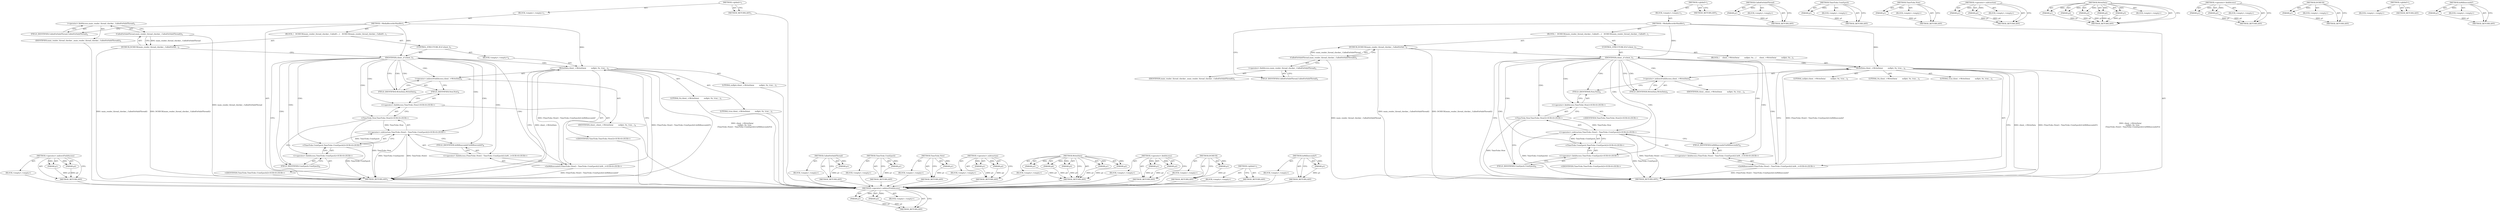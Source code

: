 digraph "InMillisecondsF" {
vulnerable_79 [label=<(METHOD,&lt;operator&gt;.indirectFieldAccess)>];
vulnerable_80 [label=<(PARAM,p1)>];
vulnerable_81 [label=<(PARAM,p2)>];
vulnerable_82 [label=<(BLOCK,&lt;empty&gt;,&lt;empty&gt;)>];
vulnerable_83 [label=<(METHOD_RETURN,ANY)>];
vulnerable_6 [label=<(METHOD,&lt;global&gt;)<SUB>1</SUB>>];
vulnerable_7 [label=<(BLOCK,&lt;empty&gt;,&lt;empty&gt;)<SUB>1</SUB>>];
vulnerable_8 [label=<(METHOD,~MediaRecorderHandler)<SUB>1</SUB>>];
vulnerable_9 [label=<(BLOCK,{
   DCHECK(main_render_thread_checker_.CalledO...,{
   DCHECK(main_render_thread_checker_.CalledO...)<SUB>1</SUB>>];
vulnerable_10 [label=<(DCHECK,DCHECK(main_render_thread_checker_.CalledOnVali...)<SUB>2</SUB>>];
vulnerable_11 [label=<(CalledOnValidThread,main_render_thread_checker_.CalledOnValidThread())<SUB>2</SUB>>];
vulnerable_12 [label=<(&lt;operator&gt;.fieldAccess,main_render_thread_checker_.CalledOnValidThread)<SUB>2</SUB>>];
vulnerable_13 [label=<(IDENTIFIER,main_render_thread_checker_,main_render_thread_checker_.CalledOnValidThread())<SUB>2</SUB>>];
vulnerable_14 [label=<(FIELD_IDENTIFIER,CalledOnValidThread,CalledOnValidThread)<SUB>2</SUB>>];
vulnerable_15 [label=<(CONTROL_STRUCTURE,IF,if (client_))<SUB>3</SUB>>];
vulnerable_16 [label=<(IDENTIFIER,client_,if (client_))<SUB>3</SUB>>];
vulnerable_17 [label=<(BLOCK,&lt;empty&gt;,&lt;empty&gt;)<SUB>4</SUB>>];
vulnerable_18 [label=<(WriteData,client_-&gt;WriteData(
         nullptr, 0u, true,...)<SUB>4</SUB>>];
vulnerable_19 [label=<(&lt;operator&gt;.indirectFieldAccess,client_-&gt;WriteData)<SUB>4</SUB>>];
vulnerable_20 [label=<(IDENTIFIER,client_,client_-&gt;WriteData(
         nullptr, 0u, true,...)<SUB>4</SUB>>];
vulnerable_21 [label=<(FIELD_IDENTIFIER,WriteData,WriteData)<SUB>4</SUB>>];
vulnerable_22 [label=<(LITERAL,nullptr,client_-&gt;WriteData(
         nullptr, 0u, true,...)<SUB>5</SUB>>];
vulnerable_23 [label=<(LITERAL,0u,client_-&gt;WriteData(
         nullptr, 0u, true,...)<SUB>5</SUB>>];
vulnerable_24 [label=<(LITERAL,true,client_-&gt;WriteData(
         nullptr, 0u, true,...)<SUB>5</SUB>>];
vulnerable_25 [label="<(InMillisecondsF,(TimeTicks::Now() - TimeTicks::UnixEpoch()).InM...)<SUB>6</SUB>>"];
vulnerable_26 [label="<(&lt;operator&gt;.fieldAccess,(TimeTicks::Now() - TimeTicks::UnixEpoch()).InM...)<SUB>6</SUB>>"];
vulnerable_27 [label="<(&lt;operator&gt;.subtraction,TimeTicks::Now() - TimeTicks::UnixEpoch())<SUB>6</SUB>>"];
vulnerable_28 [label="<(TimeTicks.Now,TimeTicks::Now())<SUB>6</SUB>>"];
vulnerable_29 [label="<(&lt;operator&gt;.fieldAccess,TimeTicks::Now)<SUB>6</SUB>>"];
vulnerable_30 [label="<(IDENTIFIER,TimeTicks,TimeTicks::Now())<SUB>6</SUB>>"];
vulnerable_31 [label=<(FIELD_IDENTIFIER,Now,Now)<SUB>6</SUB>>];
vulnerable_32 [label="<(TimeTicks.UnixEpoch,TimeTicks::UnixEpoch())<SUB>6</SUB>>"];
vulnerable_33 [label="<(&lt;operator&gt;.fieldAccess,TimeTicks::UnixEpoch)<SUB>6</SUB>>"];
vulnerable_34 [label="<(IDENTIFIER,TimeTicks,TimeTicks::UnixEpoch())<SUB>6</SUB>>"];
vulnerable_35 [label=<(FIELD_IDENTIFIER,UnixEpoch,UnixEpoch)<SUB>6</SUB>>];
vulnerable_36 [label=<(FIELD_IDENTIFIER,InMillisecondsF,InMillisecondsF)<SUB>6</SUB>>];
vulnerable_37 [label=<(METHOD_RETURN,ANY)<SUB>1</SUB>>];
vulnerable_39 [label=<(METHOD_RETURN,ANY)<SUB>1</SUB>>];
vulnerable_62 [label=<(METHOD,CalledOnValidThread)>];
vulnerable_63 [label=<(PARAM,p1)>];
vulnerable_64 [label=<(BLOCK,&lt;empty&gt;,&lt;empty&gt;)>];
vulnerable_65 [label=<(METHOD_RETURN,ANY)>];
vulnerable_97 [label=<(METHOD,TimeTicks.UnixEpoch)>];
vulnerable_98 [label=<(PARAM,p1)>];
vulnerable_99 [label=<(BLOCK,&lt;empty&gt;,&lt;empty&gt;)>];
vulnerable_100 [label=<(METHOD_RETURN,ANY)>];
vulnerable_93 [label=<(METHOD,TimeTicks.Now)>];
vulnerable_94 [label=<(PARAM,p1)>];
vulnerable_95 [label=<(BLOCK,&lt;empty&gt;,&lt;empty&gt;)>];
vulnerable_96 [label=<(METHOD_RETURN,ANY)>];
vulnerable_88 [label=<(METHOD,&lt;operator&gt;.subtraction)>];
vulnerable_89 [label=<(PARAM,p1)>];
vulnerable_90 [label=<(PARAM,p2)>];
vulnerable_91 [label=<(BLOCK,&lt;empty&gt;,&lt;empty&gt;)>];
vulnerable_92 [label=<(METHOD_RETURN,ANY)>];
vulnerable_71 [label=<(METHOD,WriteData)>];
vulnerable_72 [label=<(PARAM,p1)>];
vulnerable_73 [label=<(PARAM,p2)>];
vulnerable_74 [label=<(PARAM,p3)>];
vulnerable_75 [label=<(PARAM,p4)>];
vulnerable_76 [label=<(PARAM,p5)>];
vulnerable_77 [label=<(BLOCK,&lt;empty&gt;,&lt;empty&gt;)>];
vulnerable_78 [label=<(METHOD_RETURN,ANY)>];
vulnerable_66 [label=<(METHOD,&lt;operator&gt;.fieldAccess)>];
vulnerable_67 [label=<(PARAM,p1)>];
vulnerable_68 [label=<(PARAM,p2)>];
vulnerable_69 [label=<(BLOCK,&lt;empty&gt;,&lt;empty&gt;)>];
vulnerable_70 [label=<(METHOD_RETURN,ANY)>];
vulnerable_58 [label=<(METHOD,DCHECK)>];
vulnerable_59 [label=<(PARAM,p1)>];
vulnerable_60 [label=<(BLOCK,&lt;empty&gt;,&lt;empty&gt;)>];
vulnerable_61 [label=<(METHOD_RETURN,ANY)>];
vulnerable_52 [label=<(METHOD,&lt;global&gt;)<SUB>1</SUB>>];
vulnerable_53 [label=<(BLOCK,&lt;empty&gt;,&lt;empty&gt;)>];
vulnerable_54 [label=<(METHOD_RETURN,ANY)>];
vulnerable_84 [label=<(METHOD,InMillisecondsF)>];
vulnerable_85 [label=<(PARAM,p1)>];
vulnerable_86 [label=<(BLOCK,&lt;empty&gt;,&lt;empty&gt;)>];
vulnerable_87 [label=<(METHOD_RETURN,ANY)>];
fixed_79 [label=<(METHOD,&lt;operator&gt;.indirectFieldAccess)>];
fixed_80 [label=<(PARAM,p1)>];
fixed_81 [label=<(PARAM,p2)>];
fixed_82 [label=<(BLOCK,&lt;empty&gt;,&lt;empty&gt;)>];
fixed_83 [label=<(METHOD_RETURN,ANY)>];
fixed_6 [label=<(METHOD,&lt;global&gt;)<SUB>1</SUB>>];
fixed_7 [label=<(BLOCK,&lt;empty&gt;,&lt;empty&gt;)<SUB>1</SUB>>];
fixed_8 [label=<(METHOD,~MediaRecorderHandler)<SUB>1</SUB>>];
fixed_9 [label=<(BLOCK,{
   DCHECK(main_render_thread_checker_.CalledO...,{
   DCHECK(main_render_thread_checker_.CalledO...)<SUB>1</SUB>>];
fixed_10 [label=<(DCHECK,DCHECK(main_render_thread_checker_.CalledOnVali...)<SUB>2</SUB>>];
fixed_11 [label=<(CalledOnValidThread,main_render_thread_checker_.CalledOnValidThread())<SUB>2</SUB>>];
fixed_12 [label=<(&lt;operator&gt;.fieldAccess,main_render_thread_checker_.CalledOnValidThread)<SUB>2</SUB>>];
fixed_13 [label=<(IDENTIFIER,main_render_thread_checker_,main_render_thread_checker_.CalledOnValidThread())<SUB>2</SUB>>];
fixed_14 [label=<(FIELD_IDENTIFIER,CalledOnValidThread,CalledOnValidThread)<SUB>2</SUB>>];
fixed_15 [label=<(CONTROL_STRUCTURE,IF,if (client_))<SUB>3</SUB>>];
fixed_16 [label=<(IDENTIFIER,client_,if (client_))<SUB>3</SUB>>];
fixed_17 [label=<(BLOCK,{
     client_-&gt;WriteData(
         nullptr, 0u...,{
     client_-&gt;WriteData(
         nullptr, 0u...)<SUB>3</SUB>>];
fixed_18 [label=<(WriteData,client_-&gt;WriteData(
         nullptr, 0u, true,...)<SUB>4</SUB>>];
fixed_19 [label=<(&lt;operator&gt;.indirectFieldAccess,client_-&gt;WriteData)<SUB>4</SUB>>];
fixed_20 [label=<(IDENTIFIER,client_,client_-&gt;WriteData(
         nullptr, 0u, true,...)<SUB>4</SUB>>];
fixed_21 [label=<(FIELD_IDENTIFIER,WriteData,WriteData)<SUB>4</SUB>>];
fixed_22 [label=<(LITERAL,nullptr,client_-&gt;WriteData(
         nullptr, 0u, true,...)<SUB>5</SUB>>];
fixed_23 [label=<(LITERAL,0u,client_-&gt;WriteData(
         nullptr, 0u, true,...)<SUB>5</SUB>>];
fixed_24 [label=<(LITERAL,true,client_-&gt;WriteData(
         nullptr, 0u, true,...)<SUB>5</SUB>>];
fixed_25 [label="<(InMillisecondsF,(TimeTicks::Now() - TimeTicks::UnixEpoch()).InM...)<SUB>6</SUB>>"];
fixed_26 [label="<(&lt;operator&gt;.fieldAccess,(TimeTicks::Now() - TimeTicks::UnixEpoch()).InM...)<SUB>6</SUB>>"];
fixed_27 [label="<(&lt;operator&gt;.subtraction,TimeTicks::Now() - TimeTicks::UnixEpoch())<SUB>6</SUB>>"];
fixed_28 [label="<(TimeTicks.Now,TimeTicks::Now())<SUB>6</SUB>>"];
fixed_29 [label="<(&lt;operator&gt;.fieldAccess,TimeTicks::Now)<SUB>6</SUB>>"];
fixed_30 [label="<(IDENTIFIER,TimeTicks,TimeTicks::Now())<SUB>6</SUB>>"];
fixed_31 [label=<(FIELD_IDENTIFIER,Now,Now)<SUB>6</SUB>>];
fixed_32 [label="<(TimeTicks.UnixEpoch,TimeTicks::UnixEpoch())<SUB>6</SUB>>"];
fixed_33 [label="<(&lt;operator&gt;.fieldAccess,TimeTicks::UnixEpoch)<SUB>6</SUB>>"];
fixed_34 [label="<(IDENTIFIER,TimeTicks,TimeTicks::UnixEpoch())<SUB>6</SUB>>"];
fixed_35 [label=<(FIELD_IDENTIFIER,UnixEpoch,UnixEpoch)<SUB>6</SUB>>];
fixed_36 [label=<(FIELD_IDENTIFIER,InMillisecondsF,InMillisecondsF)<SUB>6</SUB>>];
fixed_37 [label=<(METHOD_RETURN,ANY)<SUB>1</SUB>>];
fixed_39 [label=<(METHOD_RETURN,ANY)<SUB>1</SUB>>];
fixed_62 [label=<(METHOD,CalledOnValidThread)>];
fixed_63 [label=<(PARAM,p1)>];
fixed_64 [label=<(BLOCK,&lt;empty&gt;,&lt;empty&gt;)>];
fixed_65 [label=<(METHOD_RETURN,ANY)>];
fixed_97 [label=<(METHOD,TimeTicks.UnixEpoch)>];
fixed_98 [label=<(PARAM,p1)>];
fixed_99 [label=<(BLOCK,&lt;empty&gt;,&lt;empty&gt;)>];
fixed_100 [label=<(METHOD_RETURN,ANY)>];
fixed_93 [label=<(METHOD,TimeTicks.Now)>];
fixed_94 [label=<(PARAM,p1)>];
fixed_95 [label=<(BLOCK,&lt;empty&gt;,&lt;empty&gt;)>];
fixed_96 [label=<(METHOD_RETURN,ANY)>];
fixed_88 [label=<(METHOD,&lt;operator&gt;.subtraction)>];
fixed_89 [label=<(PARAM,p1)>];
fixed_90 [label=<(PARAM,p2)>];
fixed_91 [label=<(BLOCK,&lt;empty&gt;,&lt;empty&gt;)>];
fixed_92 [label=<(METHOD_RETURN,ANY)>];
fixed_71 [label=<(METHOD,WriteData)>];
fixed_72 [label=<(PARAM,p1)>];
fixed_73 [label=<(PARAM,p2)>];
fixed_74 [label=<(PARAM,p3)>];
fixed_75 [label=<(PARAM,p4)>];
fixed_76 [label=<(PARAM,p5)>];
fixed_77 [label=<(BLOCK,&lt;empty&gt;,&lt;empty&gt;)>];
fixed_78 [label=<(METHOD_RETURN,ANY)>];
fixed_66 [label=<(METHOD,&lt;operator&gt;.fieldAccess)>];
fixed_67 [label=<(PARAM,p1)>];
fixed_68 [label=<(PARAM,p2)>];
fixed_69 [label=<(BLOCK,&lt;empty&gt;,&lt;empty&gt;)>];
fixed_70 [label=<(METHOD_RETURN,ANY)>];
fixed_58 [label=<(METHOD,DCHECK)>];
fixed_59 [label=<(PARAM,p1)>];
fixed_60 [label=<(BLOCK,&lt;empty&gt;,&lt;empty&gt;)>];
fixed_61 [label=<(METHOD_RETURN,ANY)>];
fixed_52 [label=<(METHOD,&lt;global&gt;)<SUB>1</SUB>>];
fixed_53 [label=<(BLOCK,&lt;empty&gt;,&lt;empty&gt;)>];
fixed_54 [label=<(METHOD_RETURN,ANY)>];
fixed_84 [label=<(METHOD,InMillisecondsF)>];
fixed_85 [label=<(PARAM,p1)>];
fixed_86 [label=<(BLOCK,&lt;empty&gt;,&lt;empty&gt;)>];
fixed_87 [label=<(METHOD_RETURN,ANY)>];
vulnerable_79 -> vulnerable_80  [key=0, label="AST: "];
vulnerable_79 -> vulnerable_80  [key=1, label="DDG: "];
vulnerable_79 -> vulnerable_82  [key=0, label="AST: "];
vulnerable_79 -> vulnerable_81  [key=0, label="AST: "];
vulnerable_79 -> vulnerable_81  [key=1, label="DDG: "];
vulnerable_79 -> vulnerable_83  [key=0, label="AST: "];
vulnerable_79 -> vulnerable_83  [key=1, label="CFG: "];
vulnerable_80 -> vulnerable_83  [key=0, label="DDG: p1"];
vulnerable_81 -> vulnerable_83  [key=0, label="DDG: p2"];
vulnerable_82 -> fixed_79  [key=0];
vulnerable_83 -> fixed_79  [key=0];
vulnerable_6 -> vulnerable_7  [key=0, label="AST: "];
vulnerable_6 -> vulnerable_39  [key=0, label="AST: "];
vulnerable_6 -> vulnerable_39  [key=1, label="CFG: "];
vulnerable_7 -> vulnerable_8  [key=0, label="AST: "];
vulnerable_8 -> vulnerable_9  [key=0, label="AST: "];
vulnerable_8 -> vulnerable_37  [key=0, label="AST: "];
vulnerable_8 -> vulnerable_14  [key=0, label="CFG: "];
vulnerable_8 -> vulnerable_16  [key=0, label="DDG: "];
vulnerable_8 -> vulnerable_18  [key=0, label="DDG: "];
vulnerable_9 -> vulnerable_10  [key=0, label="AST: "];
vulnerable_9 -> vulnerable_15  [key=0, label="AST: "];
vulnerable_10 -> vulnerable_11  [key=0, label="AST: "];
vulnerable_10 -> vulnerable_16  [key=0, label="CFG: "];
vulnerable_10 -> vulnerable_37  [key=0, label="DDG: main_render_thread_checker_.CalledOnValidThread()"];
vulnerable_10 -> vulnerable_37  [key=1, label="DDG: DCHECK(main_render_thread_checker_.CalledOnValidThread())"];
vulnerable_11 -> vulnerable_12  [key=0, label="AST: "];
vulnerable_11 -> vulnerable_10  [key=0, label="CFG: "];
vulnerable_11 -> vulnerable_10  [key=1, label="DDG: main_render_thread_checker_.CalledOnValidThread"];
vulnerable_11 -> vulnerable_37  [key=0, label="DDG: main_render_thread_checker_.CalledOnValidThread"];
vulnerable_12 -> vulnerable_13  [key=0, label="AST: "];
vulnerable_12 -> vulnerable_14  [key=0, label="AST: "];
vulnerable_12 -> vulnerable_11  [key=0, label="CFG: "];
vulnerable_13 -> fixed_79  [key=0];
vulnerable_14 -> vulnerable_12  [key=0, label="CFG: "];
vulnerable_15 -> vulnerable_16  [key=0, label="AST: "];
vulnerable_15 -> vulnerable_17  [key=0, label="AST: "];
vulnerable_16 -> vulnerable_37  [key=0, label="CFG: "];
vulnerable_16 -> vulnerable_21  [key=0, label="CFG: "];
vulnerable_16 -> vulnerable_21  [key=1, label="CDG: "];
vulnerable_16 -> vulnerable_29  [key=0, label="CDG: "];
vulnerable_16 -> vulnerable_32  [key=0, label="CDG: "];
vulnerable_16 -> vulnerable_18  [key=0, label="CDG: "];
vulnerable_16 -> vulnerable_33  [key=0, label="CDG: "];
vulnerable_16 -> vulnerable_26  [key=0, label="CDG: "];
vulnerable_16 -> vulnerable_19  [key=0, label="CDG: "];
vulnerable_16 -> vulnerable_28  [key=0, label="CDG: "];
vulnerable_16 -> vulnerable_36  [key=0, label="CDG: "];
vulnerable_16 -> vulnerable_35  [key=0, label="CDG: "];
vulnerable_16 -> vulnerable_25  [key=0, label="CDG: "];
vulnerable_16 -> vulnerable_27  [key=0, label="CDG: "];
vulnerable_16 -> vulnerable_31  [key=0, label="CDG: "];
vulnerable_17 -> vulnerable_18  [key=0, label="AST: "];
vulnerable_18 -> vulnerable_19  [key=0, label="AST: "];
vulnerable_18 -> vulnerable_22  [key=0, label="AST: "];
vulnerable_18 -> vulnerable_23  [key=0, label="AST: "];
vulnerable_18 -> vulnerable_24  [key=0, label="AST: "];
vulnerable_18 -> vulnerable_25  [key=0, label="AST: "];
vulnerable_18 -> vulnerable_37  [key=0, label="CFG: "];
vulnerable_18 -> vulnerable_37  [key=1, label="DDG: client_-&gt;WriteData"];
vulnerable_18 -> vulnerable_37  [key=2, label="DDG: (TimeTicks::Now() - TimeTicks::UnixEpoch()).InMillisecondsF()"];
vulnerable_18 -> vulnerable_37  [key=3, label="DDG: client_-&gt;WriteData(
         nullptr, 0u, true,
         (TimeTicks::Now() - TimeTicks::UnixEpoch()).InMillisecondsF())"];
vulnerable_19 -> vulnerable_20  [key=0, label="AST: "];
vulnerable_19 -> vulnerable_21  [key=0, label="AST: "];
vulnerable_19 -> vulnerable_31  [key=0, label="CFG: "];
vulnerable_20 -> fixed_79  [key=0];
vulnerable_21 -> vulnerable_19  [key=0, label="CFG: "];
vulnerable_22 -> fixed_79  [key=0];
vulnerable_23 -> fixed_79  [key=0];
vulnerable_24 -> fixed_79  [key=0];
vulnerable_25 -> vulnerable_26  [key=0, label="AST: "];
vulnerable_25 -> vulnerable_18  [key=0, label="CFG: "];
vulnerable_25 -> vulnerable_18  [key=1, label="DDG: (TimeTicks::Now() - TimeTicks::UnixEpoch()).InMillisecondsF"];
vulnerable_25 -> vulnerable_37  [key=0, label="DDG: (TimeTicks::Now() - TimeTicks::UnixEpoch()).InMillisecondsF"];
vulnerable_26 -> vulnerable_27  [key=0, label="AST: "];
vulnerable_26 -> vulnerable_36  [key=0, label="AST: "];
vulnerable_26 -> vulnerable_25  [key=0, label="CFG: "];
vulnerable_27 -> vulnerable_28  [key=0, label="AST: "];
vulnerable_27 -> vulnerable_32  [key=0, label="AST: "];
vulnerable_27 -> vulnerable_36  [key=0, label="CFG: "];
vulnerable_27 -> vulnerable_37  [key=0, label="DDG: TimeTicks::Now()"];
vulnerable_27 -> vulnerable_37  [key=1, label="DDG: TimeTicks::UnixEpoch()"];
vulnerable_28 -> vulnerable_29  [key=0, label="AST: "];
vulnerable_28 -> vulnerable_35  [key=0, label="CFG: "];
vulnerable_28 -> vulnerable_37  [key=0, label="DDG: TimeTicks::Now"];
vulnerable_28 -> vulnerable_27  [key=0, label="DDG: TimeTicks::Now"];
vulnerable_29 -> vulnerable_30  [key=0, label="AST: "];
vulnerable_29 -> vulnerable_31  [key=0, label="AST: "];
vulnerable_29 -> vulnerable_28  [key=0, label="CFG: "];
vulnerable_30 -> fixed_79  [key=0];
vulnerable_31 -> vulnerable_29  [key=0, label="CFG: "];
vulnerable_32 -> vulnerable_33  [key=0, label="AST: "];
vulnerable_32 -> vulnerable_27  [key=0, label="CFG: "];
vulnerable_32 -> vulnerable_27  [key=1, label="DDG: TimeTicks::UnixEpoch"];
vulnerable_32 -> vulnerable_37  [key=0, label="DDG: TimeTicks::UnixEpoch"];
vulnerable_33 -> vulnerable_34  [key=0, label="AST: "];
vulnerable_33 -> vulnerable_35  [key=0, label="AST: "];
vulnerable_33 -> vulnerable_32  [key=0, label="CFG: "];
vulnerable_34 -> fixed_79  [key=0];
vulnerable_35 -> vulnerable_33  [key=0, label="CFG: "];
vulnerable_36 -> vulnerable_26  [key=0, label="CFG: "];
vulnerable_37 -> fixed_79  [key=0];
vulnerable_39 -> fixed_79  [key=0];
vulnerable_62 -> vulnerable_63  [key=0, label="AST: "];
vulnerable_62 -> vulnerable_63  [key=1, label="DDG: "];
vulnerable_62 -> vulnerable_64  [key=0, label="AST: "];
vulnerable_62 -> vulnerable_65  [key=0, label="AST: "];
vulnerable_62 -> vulnerable_65  [key=1, label="CFG: "];
vulnerable_63 -> vulnerable_65  [key=0, label="DDG: p1"];
vulnerable_64 -> fixed_79  [key=0];
vulnerable_65 -> fixed_79  [key=0];
vulnerable_97 -> vulnerable_98  [key=0, label="AST: "];
vulnerable_97 -> vulnerable_98  [key=1, label="DDG: "];
vulnerable_97 -> vulnerable_99  [key=0, label="AST: "];
vulnerable_97 -> vulnerable_100  [key=0, label="AST: "];
vulnerable_97 -> vulnerable_100  [key=1, label="CFG: "];
vulnerable_98 -> vulnerable_100  [key=0, label="DDG: p1"];
vulnerable_99 -> fixed_79  [key=0];
vulnerable_100 -> fixed_79  [key=0];
vulnerable_93 -> vulnerable_94  [key=0, label="AST: "];
vulnerable_93 -> vulnerable_94  [key=1, label="DDG: "];
vulnerable_93 -> vulnerable_95  [key=0, label="AST: "];
vulnerable_93 -> vulnerable_96  [key=0, label="AST: "];
vulnerable_93 -> vulnerable_96  [key=1, label="CFG: "];
vulnerable_94 -> vulnerable_96  [key=0, label="DDG: p1"];
vulnerable_95 -> fixed_79  [key=0];
vulnerable_96 -> fixed_79  [key=0];
vulnerable_88 -> vulnerable_89  [key=0, label="AST: "];
vulnerable_88 -> vulnerable_89  [key=1, label="DDG: "];
vulnerable_88 -> vulnerable_91  [key=0, label="AST: "];
vulnerable_88 -> vulnerable_90  [key=0, label="AST: "];
vulnerable_88 -> vulnerable_90  [key=1, label="DDG: "];
vulnerable_88 -> vulnerable_92  [key=0, label="AST: "];
vulnerable_88 -> vulnerable_92  [key=1, label="CFG: "];
vulnerable_89 -> vulnerable_92  [key=0, label="DDG: p1"];
vulnerable_90 -> vulnerable_92  [key=0, label="DDG: p2"];
vulnerable_91 -> fixed_79  [key=0];
vulnerable_92 -> fixed_79  [key=0];
vulnerable_71 -> vulnerable_72  [key=0, label="AST: "];
vulnerable_71 -> vulnerable_72  [key=1, label="DDG: "];
vulnerable_71 -> vulnerable_77  [key=0, label="AST: "];
vulnerable_71 -> vulnerable_73  [key=0, label="AST: "];
vulnerable_71 -> vulnerable_73  [key=1, label="DDG: "];
vulnerable_71 -> vulnerable_78  [key=0, label="AST: "];
vulnerable_71 -> vulnerable_78  [key=1, label="CFG: "];
vulnerable_71 -> vulnerable_74  [key=0, label="AST: "];
vulnerable_71 -> vulnerable_74  [key=1, label="DDG: "];
vulnerable_71 -> vulnerable_75  [key=0, label="AST: "];
vulnerable_71 -> vulnerable_75  [key=1, label="DDG: "];
vulnerable_71 -> vulnerable_76  [key=0, label="AST: "];
vulnerable_71 -> vulnerable_76  [key=1, label="DDG: "];
vulnerable_72 -> vulnerable_78  [key=0, label="DDG: p1"];
vulnerable_73 -> vulnerable_78  [key=0, label="DDG: p2"];
vulnerable_74 -> vulnerable_78  [key=0, label="DDG: p3"];
vulnerable_75 -> vulnerable_78  [key=0, label="DDG: p4"];
vulnerable_76 -> vulnerable_78  [key=0, label="DDG: p5"];
vulnerable_77 -> fixed_79  [key=0];
vulnerable_78 -> fixed_79  [key=0];
vulnerable_66 -> vulnerable_67  [key=0, label="AST: "];
vulnerable_66 -> vulnerable_67  [key=1, label="DDG: "];
vulnerable_66 -> vulnerable_69  [key=0, label="AST: "];
vulnerable_66 -> vulnerable_68  [key=0, label="AST: "];
vulnerable_66 -> vulnerable_68  [key=1, label="DDG: "];
vulnerable_66 -> vulnerable_70  [key=0, label="AST: "];
vulnerable_66 -> vulnerable_70  [key=1, label="CFG: "];
vulnerable_67 -> vulnerable_70  [key=0, label="DDG: p1"];
vulnerable_68 -> vulnerable_70  [key=0, label="DDG: p2"];
vulnerable_69 -> fixed_79  [key=0];
vulnerable_70 -> fixed_79  [key=0];
vulnerable_58 -> vulnerable_59  [key=0, label="AST: "];
vulnerable_58 -> vulnerable_59  [key=1, label="DDG: "];
vulnerable_58 -> vulnerable_60  [key=0, label="AST: "];
vulnerable_58 -> vulnerable_61  [key=0, label="AST: "];
vulnerable_58 -> vulnerable_61  [key=1, label="CFG: "];
vulnerable_59 -> vulnerable_61  [key=0, label="DDG: p1"];
vulnerable_60 -> fixed_79  [key=0];
vulnerable_61 -> fixed_79  [key=0];
vulnerable_52 -> vulnerable_53  [key=0, label="AST: "];
vulnerable_52 -> vulnerable_54  [key=0, label="AST: "];
vulnerable_52 -> vulnerable_54  [key=1, label="CFG: "];
vulnerable_53 -> fixed_79  [key=0];
vulnerable_54 -> fixed_79  [key=0];
vulnerable_84 -> vulnerable_85  [key=0, label="AST: "];
vulnerable_84 -> vulnerable_85  [key=1, label="DDG: "];
vulnerable_84 -> vulnerable_86  [key=0, label="AST: "];
vulnerable_84 -> vulnerable_87  [key=0, label="AST: "];
vulnerable_84 -> vulnerable_87  [key=1, label="CFG: "];
vulnerable_85 -> vulnerable_87  [key=0, label="DDG: p1"];
vulnerable_86 -> fixed_79  [key=0];
vulnerable_87 -> fixed_79  [key=0];
fixed_79 -> fixed_80  [key=0, label="AST: "];
fixed_79 -> fixed_80  [key=1, label="DDG: "];
fixed_79 -> fixed_82  [key=0, label="AST: "];
fixed_79 -> fixed_81  [key=0, label="AST: "];
fixed_79 -> fixed_81  [key=1, label="DDG: "];
fixed_79 -> fixed_83  [key=0, label="AST: "];
fixed_79 -> fixed_83  [key=1, label="CFG: "];
fixed_80 -> fixed_83  [key=0, label="DDG: p1"];
fixed_81 -> fixed_83  [key=0, label="DDG: p2"];
fixed_6 -> fixed_7  [key=0, label="AST: "];
fixed_6 -> fixed_39  [key=0, label="AST: "];
fixed_6 -> fixed_39  [key=1, label="CFG: "];
fixed_7 -> fixed_8  [key=0, label="AST: "];
fixed_8 -> fixed_9  [key=0, label="AST: "];
fixed_8 -> fixed_37  [key=0, label="AST: "];
fixed_8 -> fixed_14  [key=0, label="CFG: "];
fixed_8 -> fixed_16  [key=0, label="DDG: "];
fixed_8 -> fixed_18  [key=0, label="DDG: "];
fixed_9 -> fixed_10  [key=0, label="AST: "];
fixed_9 -> fixed_15  [key=0, label="AST: "];
fixed_10 -> fixed_11  [key=0, label="AST: "];
fixed_10 -> fixed_16  [key=0, label="CFG: "];
fixed_10 -> fixed_37  [key=0, label="DDG: main_render_thread_checker_.CalledOnValidThread()"];
fixed_10 -> fixed_37  [key=1, label="DDG: DCHECK(main_render_thread_checker_.CalledOnValidThread())"];
fixed_11 -> fixed_12  [key=0, label="AST: "];
fixed_11 -> fixed_10  [key=0, label="CFG: "];
fixed_11 -> fixed_10  [key=1, label="DDG: main_render_thread_checker_.CalledOnValidThread"];
fixed_11 -> fixed_37  [key=0, label="DDG: main_render_thread_checker_.CalledOnValidThread"];
fixed_12 -> fixed_13  [key=0, label="AST: "];
fixed_12 -> fixed_14  [key=0, label="AST: "];
fixed_12 -> fixed_11  [key=0, label="CFG: "];
fixed_14 -> fixed_12  [key=0, label="CFG: "];
fixed_15 -> fixed_16  [key=0, label="AST: "];
fixed_15 -> fixed_17  [key=0, label="AST: "];
fixed_16 -> fixed_37  [key=0, label="CFG: "];
fixed_16 -> fixed_21  [key=0, label="CFG: "];
fixed_16 -> fixed_21  [key=1, label="CDG: "];
fixed_16 -> fixed_29  [key=0, label="CDG: "];
fixed_16 -> fixed_32  [key=0, label="CDG: "];
fixed_16 -> fixed_18  [key=0, label="CDG: "];
fixed_16 -> fixed_33  [key=0, label="CDG: "];
fixed_16 -> fixed_26  [key=0, label="CDG: "];
fixed_16 -> fixed_19  [key=0, label="CDG: "];
fixed_16 -> fixed_28  [key=0, label="CDG: "];
fixed_16 -> fixed_36  [key=0, label="CDG: "];
fixed_16 -> fixed_35  [key=0, label="CDG: "];
fixed_16 -> fixed_25  [key=0, label="CDG: "];
fixed_16 -> fixed_27  [key=0, label="CDG: "];
fixed_16 -> fixed_31  [key=0, label="CDG: "];
fixed_17 -> fixed_18  [key=0, label="AST: "];
fixed_18 -> fixed_19  [key=0, label="AST: "];
fixed_18 -> fixed_22  [key=0, label="AST: "];
fixed_18 -> fixed_23  [key=0, label="AST: "];
fixed_18 -> fixed_24  [key=0, label="AST: "];
fixed_18 -> fixed_25  [key=0, label="AST: "];
fixed_18 -> fixed_37  [key=0, label="CFG: "];
fixed_18 -> fixed_37  [key=1, label="DDG: client_-&gt;WriteData"];
fixed_18 -> fixed_37  [key=2, label="DDG: (TimeTicks::Now() - TimeTicks::UnixEpoch()).InMillisecondsF()"];
fixed_18 -> fixed_37  [key=3, label="DDG: client_-&gt;WriteData(
         nullptr, 0u, true,
         (TimeTicks::Now() - TimeTicks::UnixEpoch()).InMillisecondsF())"];
fixed_19 -> fixed_20  [key=0, label="AST: "];
fixed_19 -> fixed_21  [key=0, label="AST: "];
fixed_19 -> fixed_31  [key=0, label="CFG: "];
fixed_21 -> fixed_19  [key=0, label="CFG: "];
fixed_25 -> fixed_26  [key=0, label="AST: "];
fixed_25 -> fixed_18  [key=0, label="CFG: "];
fixed_25 -> fixed_18  [key=1, label="DDG: (TimeTicks::Now() - TimeTicks::UnixEpoch()).InMillisecondsF"];
fixed_25 -> fixed_37  [key=0, label="DDG: (TimeTicks::Now() - TimeTicks::UnixEpoch()).InMillisecondsF"];
fixed_26 -> fixed_27  [key=0, label="AST: "];
fixed_26 -> fixed_36  [key=0, label="AST: "];
fixed_26 -> fixed_25  [key=0, label="CFG: "];
fixed_27 -> fixed_28  [key=0, label="AST: "];
fixed_27 -> fixed_32  [key=0, label="AST: "];
fixed_27 -> fixed_36  [key=0, label="CFG: "];
fixed_27 -> fixed_37  [key=0, label="DDG: TimeTicks::Now()"];
fixed_27 -> fixed_37  [key=1, label="DDG: TimeTicks::UnixEpoch()"];
fixed_28 -> fixed_29  [key=0, label="AST: "];
fixed_28 -> fixed_35  [key=0, label="CFG: "];
fixed_28 -> fixed_37  [key=0, label="DDG: TimeTicks::Now"];
fixed_28 -> fixed_27  [key=0, label="DDG: TimeTicks::Now"];
fixed_29 -> fixed_30  [key=0, label="AST: "];
fixed_29 -> fixed_31  [key=0, label="AST: "];
fixed_29 -> fixed_28  [key=0, label="CFG: "];
fixed_31 -> fixed_29  [key=0, label="CFG: "];
fixed_32 -> fixed_33  [key=0, label="AST: "];
fixed_32 -> fixed_27  [key=0, label="CFG: "];
fixed_32 -> fixed_27  [key=1, label="DDG: TimeTicks::UnixEpoch"];
fixed_32 -> fixed_37  [key=0, label="DDG: TimeTicks::UnixEpoch"];
fixed_33 -> fixed_34  [key=0, label="AST: "];
fixed_33 -> fixed_35  [key=0, label="AST: "];
fixed_33 -> fixed_32  [key=0, label="CFG: "];
fixed_35 -> fixed_33  [key=0, label="CFG: "];
fixed_36 -> fixed_26  [key=0, label="CFG: "];
fixed_62 -> fixed_63  [key=0, label="AST: "];
fixed_62 -> fixed_63  [key=1, label="DDG: "];
fixed_62 -> fixed_64  [key=0, label="AST: "];
fixed_62 -> fixed_65  [key=0, label="AST: "];
fixed_62 -> fixed_65  [key=1, label="CFG: "];
fixed_63 -> fixed_65  [key=0, label="DDG: p1"];
fixed_97 -> fixed_98  [key=0, label="AST: "];
fixed_97 -> fixed_98  [key=1, label="DDG: "];
fixed_97 -> fixed_99  [key=0, label="AST: "];
fixed_97 -> fixed_100  [key=0, label="AST: "];
fixed_97 -> fixed_100  [key=1, label="CFG: "];
fixed_98 -> fixed_100  [key=0, label="DDG: p1"];
fixed_93 -> fixed_94  [key=0, label="AST: "];
fixed_93 -> fixed_94  [key=1, label="DDG: "];
fixed_93 -> fixed_95  [key=0, label="AST: "];
fixed_93 -> fixed_96  [key=0, label="AST: "];
fixed_93 -> fixed_96  [key=1, label="CFG: "];
fixed_94 -> fixed_96  [key=0, label="DDG: p1"];
fixed_88 -> fixed_89  [key=0, label="AST: "];
fixed_88 -> fixed_89  [key=1, label="DDG: "];
fixed_88 -> fixed_91  [key=0, label="AST: "];
fixed_88 -> fixed_90  [key=0, label="AST: "];
fixed_88 -> fixed_90  [key=1, label="DDG: "];
fixed_88 -> fixed_92  [key=0, label="AST: "];
fixed_88 -> fixed_92  [key=1, label="CFG: "];
fixed_89 -> fixed_92  [key=0, label="DDG: p1"];
fixed_90 -> fixed_92  [key=0, label="DDG: p2"];
fixed_71 -> fixed_72  [key=0, label="AST: "];
fixed_71 -> fixed_72  [key=1, label="DDG: "];
fixed_71 -> fixed_77  [key=0, label="AST: "];
fixed_71 -> fixed_73  [key=0, label="AST: "];
fixed_71 -> fixed_73  [key=1, label="DDG: "];
fixed_71 -> fixed_78  [key=0, label="AST: "];
fixed_71 -> fixed_78  [key=1, label="CFG: "];
fixed_71 -> fixed_74  [key=0, label="AST: "];
fixed_71 -> fixed_74  [key=1, label="DDG: "];
fixed_71 -> fixed_75  [key=0, label="AST: "];
fixed_71 -> fixed_75  [key=1, label="DDG: "];
fixed_71 -> fixed_76  [key=0, label="AST: "];
fixed_71 -> fixed_76  [key=1, label="DDG: "];
fixed_72 -> fixed_78  [key=0, label="DDG: p1"];
fixed_73 -> fixed_78  [key=0, label="DDG: p2"];
fixed_74 -> fixed_78  [key=0, label="DDG: p3"];
fixed_75 -> fixed_78  [key=0, label="DDG: p4"];
fixed_76 -> fixed_78  [key=0, label="DDG: p5"];
fixed_66 -> fixed_67  [key=0, label="AST: "];
fixed_66 -> fixed_67  [key=1, label="DDG: "];
fixed_66 -> fixed_69  [key=0, label="AST: "];
fixed_66 -> fixed_68  [key=0, label="AST: "];
fixed_66 -> fixed_68  [key=1, label="DDG: "];
fixed_66 -> fixed_70  [key=0, label="AST: "];
fixed_66 -> fixed_70  [key=1, label="CFG: "];
fixed_67 -> fixed_70  [key=0, label="DDG: p1"];
fixed_68 -> fixed_70  [key=0, label="DDG: p2"];
fixed_58 -> fixed_59  [key=0, label="AST: "];
fixed_58 -> fixed_59  [key=1, label="DDG: "];
fixed_58 -> fixed_60  [key=0, label="AST: "];
fixed_58 -> fixed_61  [key=0, label="AST: "];
fixed_58 -> fixed_61  [key=1, label="CFG: "];
fixed_59 -> fixed_61  [key=0, label="DDG: p1"];
fixed_52 -> fixed_53  [key=0, label="AST: "];
fixed_52 -> fixed_54  [key=0, label="AST: "];
fixed_52 -> fixed_54  [key=1, label="CFG: "];
fixed_84 -> fixed_85  [key=0, label="AST: "];
fixed_84 -> fixed_85  [key=1, label="DDG: "];
fixed_84 -> fixed_86  [key=0, label="AST: "];
fixed_84 -> fixed_87  [key=0, label="AST: "];
fixed_84 -> fixed_87  [key=1, label="CFG: "];
fixed_85 -> fixed_87  [key=0, label="DDG: p1"];
}

